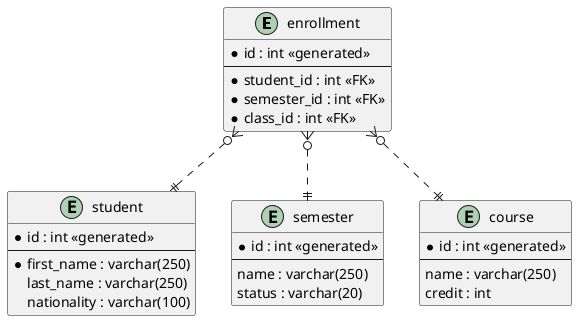 @startuml

entity "enrollment" as e01 {
  *id : int <<generated>>
  --
  *student_id : int <<FK>>
  *semester_id : int <<FK>>
  *class_id : int <<FK>>
}

entity "student" as e02 {
  *id : int <<generated>>
  --
  *first_name : varchar(250)
  last_name : varchar(250)
  nationality : varchar(100)
}

entity "semester" as e03 {
  *id : int <<generated>>
  --
  name : varchar(250)
  status : varchar(20)
}

entity "course" as e04 {
  *id : int <<generated>>
  --
  name : varchar(250)
  credit : int
}

e01 }o..|| e02
e01 }o..|| e03
e01 }o..|| e04

@enduml